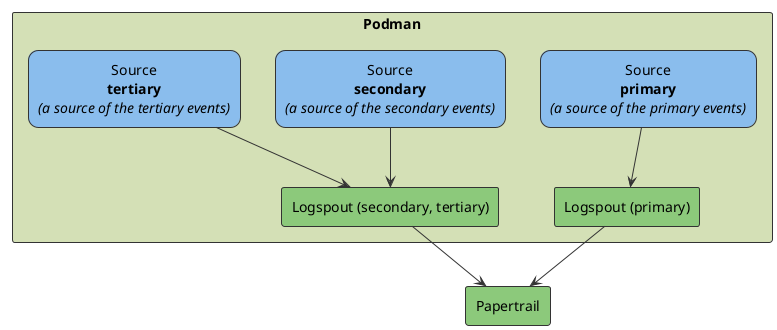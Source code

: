 @startuml
!theme plain
!include <awslib/AWSSimplified>

<style>
componentDiagram {
  BackGroundColor white
  LineThickness 1
  LineColor #333333
}
document {
  BackGroundColor white
}
</style>

' skinparam monochrome true
skinparam defaulttextalignment center

skinparam sequence {
    ArrowColor #333333
}

skinparam rectangle {
    RoundCorner<< round20 >> 20
    RoundCorner<< round30 >> 30
    RoundCorner<< round40 >> 40
    RoundCorner<< round50 >> 50
}

rectangle "Podman" as podman #d4e0b6 {
rectangle "Source\n**primary**\n//(a source of the primary events)//" as sourceprimary <<round20>> #8abded
rectangle "Source\n**secondary**\n//(a source of the secondary events)//" as sourcesecondary <<round20>> #8abded
rectangle "Source\n**tertiary**\n//(a source of the tertiary events)//" as sourcetertiary <<round20>> #8abded

rectangle "Logspout (primary)" as logspoutprimary #8cc97b
rectangle "Logspout (secondary, tertiary)" as logspoutsecondarytertiary #8cc97b
}

rectangle "Papertrail" as papertrail #8cc97b

sourceprimary -down-> logspoutprimary
sourcesecondary -down-> logspoutsecondarytertiary
sourcetertiary -down-> logspoutsecondarytertiary

logspoutprimary -down-> papertrail
logspoutsecondarytertiary -down-> papertrail

@enduml
